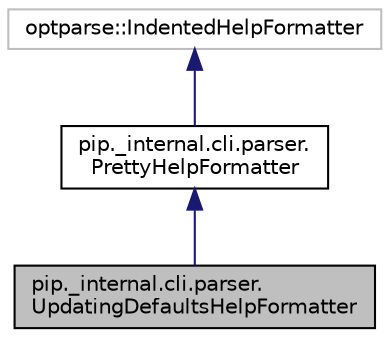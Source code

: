 digraph "pip._internal.cli.parser.UpdatingDefaultsHelpFormatter"
{
 // LATEX_PDF_SIZE
  edge [fontname="Helvetica",fontsize="10",labelfontname="Helvetica",labelfontsize="10"];
  node [fontname="Helvetica",fontsize="10",shape=record];
  Node1 [label="pip._internal.cli.parser.\lUpdatingDefaultsHelpFormatter",height=0.2,width=0.4,color="black", fillcolor="grey75", style="filled", fontcolor="black",tooltip=" "];
  Node2 -> Node1 [dir="back",color="midnightblue",fontsize="10",style="solid"];
  Node2 [label="pip._internal.cli.parser.\lPrettyHelpFormatter",height=0.2,width=0.4,color="black", fillcolor="white", style="filled",URL="$classpip_1_1__internal_1_1cli_1_1parser_1_1PrettyHelpFormatter.html",tooltip=" "];
  Node3 -> Node2 [dir="back",color="midnightblue",fontsize="10",style="solid"];
  Node3 [label="optparse::IndentedHelpFormatter",height=0.2,width=0.4,color="grey75", fillcolor="white", style="filled",tooltip=" "];
}
